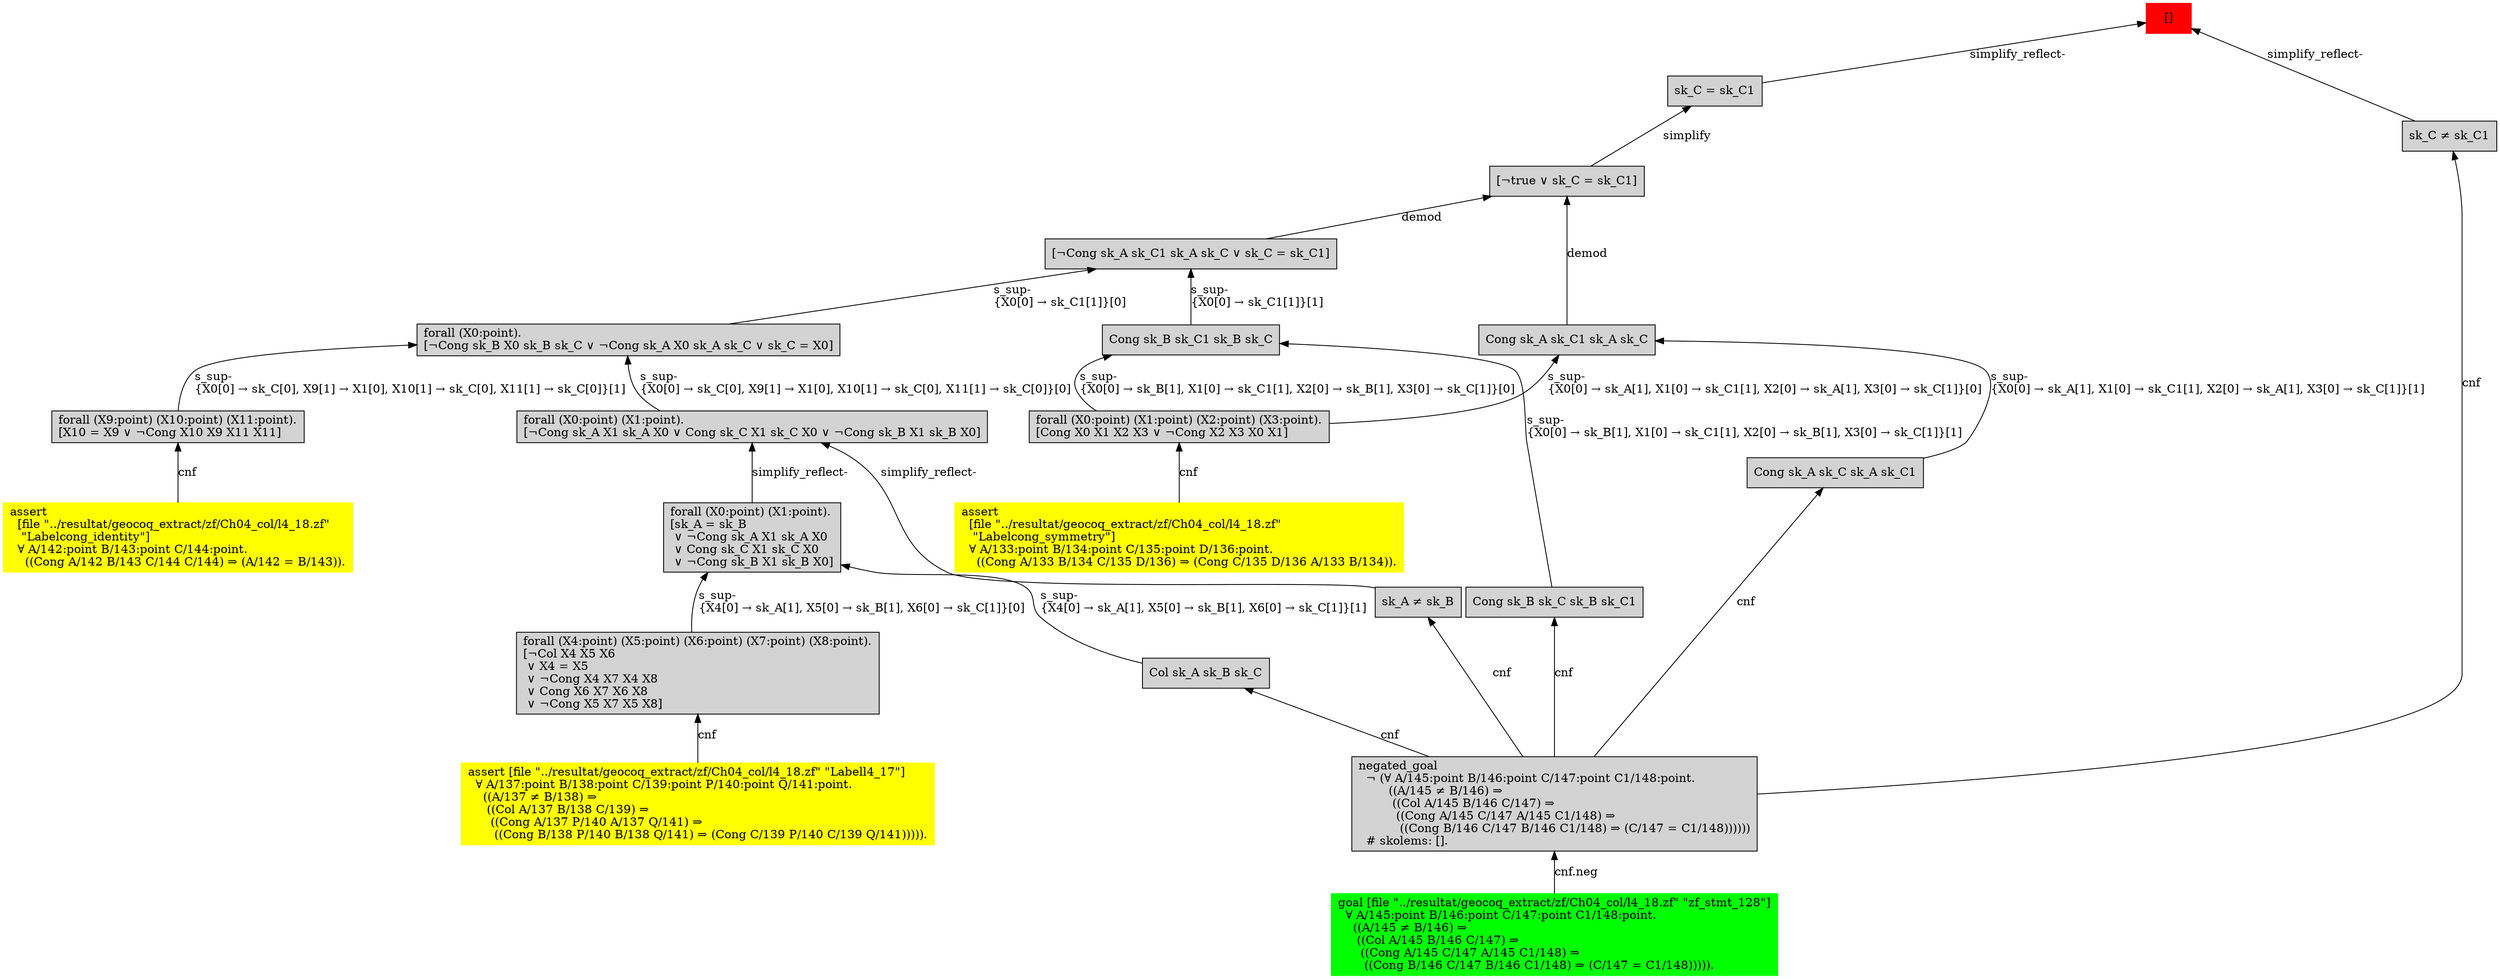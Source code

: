 digraph "unsat_graph" {
  vertex_0 [color=red, label="[]", shape=box, style=filled];
  vertex_0 -> vertex_1 [label="simplify_reflect-", dir="back"];
  vertex_1 [shape=box, label="sk_C ≠ sk_C1\l", style=filled];
  vertex_1 -> vertex_2 [label="cnf", dir="back"];
  vertex_2 [shape=box, label="negated_goal\l  ¬ (∀ A/145:point B/146:point C/147:point C1/148:point.\l        ((A/145 ≠ B/146) ⇒\l         ((Col A/145 B/146 C/147) ⇒\l          ((Cong A/145 C/147 A/145 C1/148) ⇒\l           ((Cong B/146 C/147 B/146 C1/148) ⇒ (C/147 = C1/148))))))\l  # skolems: [].\l", style=filled];
  vertex_2 -> vertex_3 [label="cnf.neg", dir="back"];
  vertex_3 [color=green, shape=box, label="goal [file \"../resultat/geocoq_extract/zf/Ch04_col/l4_18.zf\" \"zf_stmt_128\"]\l  ∀ A/145:point B/146:point C/147:point C1/148:point.\l    ((A/145 ≠ B/146) ⇒\l     ((Col A/145 B/146 C/147) ⇒\l      ((Cong A/145 C/147 A/145 C1/148) ⇒\l       ((Cong B/146 C/147 B/146 C1/148) ⇒ (C/147 = C1/148))))).\l", style=filled];
  vertex_0 -> vertex_4 [label="simplify_reflect-", dir="back"];
  vertex_4 [shape=box, label="sk_C = sk_C1\l", style=filled];
  vertex_4 -> vertex_5 [label="simplify", dir="back"];
  vertex_5 [shape=box, label="[¬true ∨ sk_C = sk_C1]\l", style=filled];
  vertex_5 -> vertex_6 [label="demod", dir="back"];
  vertex_6 [shape=box, label="Cong sk_A sk_C1 sk_A sk_C\l", style=filled];
  vertex_6 -> vertex_7 [label="s_sup-\l\{X0[0] → sk_A[1], X1[0] → sk_C1[1], X2[0] → sk_A[1], X3[0] → sk_C[1]\}[0]\l", dir="back"];
  vertex_7 [shape=box, label="forall (X0:point) (X1:point) (X2:point) (X3:point).\l[Cong X0 X1 X2 X3 ∨ ¬Cong X2 X3 X0 X1]\l", style=filled];
  vertex_7 -> vertex_8 [label="cnf", dir="back"];
  vertex_8 [color=yellow, shape=box, label="assert\l  [file \"../resultat/geocoq_extract/zf/Ch04_col/l4_18.zf\" \l   \"Labelcong_symmetry\"]\l  ∀ A/133:point B/134:point C/135:point D/136:point.\l    ((Cong A/133 B/134 C/135 D/136) ⇒ (Cong C/135 D/136 A/133 B/134)).\l", style=filled];
  vertex_6 -> vertex_9 [label="s_sup-\l\{X0[0] → sk_A[1], X1[0] → sk_C1[1], X2[0] → sk_A[1], X3[0] → sk_C[1]\}[1]\l", dir="back"];
  vertex_9 [shape=box, label="Cong sk_A sk_C sk_A sk_C1\l", style=filled];
  vertex_9 -> vertex_2 [label="cnf", dir="back"];
  vertex_5 -> vertex_10 [label="demod", dir="back"];
  vertex_10 [shape=box, label="[¬Cong sk_A sk_C1 sk_A sk_C ∨ sk_C = sk_C1]\l", style=filled];
  vertex_10 -> vertex_11 [label="s_sup-\l\{X0[0] → sk_C1[1]\}[0]\l", dir="back"];
  vertex_11 [shape=box, label="forall (X0:point).\l[¬Cong sk_B X0 sk_B sk_C ∨ ¬Cong sk_A X0 sk_A sk_C ∨ sk_C = X0]\l", style=filled];
  vertex_11 -> vertex_12 [label="s_sup-\l\{X0[0] → sk_C[0], X9[1] → X1[0], X10[1] → sk_C[0], X11[1] → sk_C[0]\}[1]\l", dir="back"];
  vertex_12 [shape=box, label="forall (X9:point) (X10:point) (X11:point).\l[X10 = X9 ∨ ¬Cong X10 X9 X11 X11]\l", style=filled];
  vertex_12 -> vertex_13 [label="cnf", dir="back"];
  vertex_13 [color=yellow, shape=box, label="assert\l  [file \"../resultat/geocoq_extract/zf/Ch04_col/l4_18.zf\" \l   \"Labelcong_identity\"]\l  ∀ A/142:point B/143:point C/144:point.\l    ((Cong A/142 B/143 C/144 C/144) ⇒ (A/142 = B/143)).\l", style=filled];
  vertex_11 -> vertex_14 [label="s_sup-\l\{X0[0] → sk_C[0], X9[1] → X1[0], X10[1] → sk_C[0], X11[1] → sk_C[0]\}[0]\l", dir="back"];
  vertex_14 [shape=box, label="forall (X0:point) (X1:point).\l[¬Cong sk_A X1 sk_A X0 ∨ Cong sk_C X1 sk_C X0 ∨ ¬Cong sk_B X1 sk_B X0]\l", style=filled];
  vertex_14 -> vertex_15 [label="simplify_reflect-", dir="back"];
  vertex_15 [shape=box, label="sk_A ≠ sk_B\l", style=filled];
  vertex_15 -> vertex_2 [label="cnf", dir="back"];
  vertex_14 -> vertex_16 [label="simplify_reflect-", dir="back"];
  vertex_16 [shape=box, label="forall (X0:point) (X1:point).\l[sk_A = sk_B\l ∨ ¬Cong sk_A X1 sk_A X0\l ∨ Cong sk_C X1 sk_C X0\l ∨ ¬Cong sk_B X1 sk_B X0]\l", style=filled];
  vertex_16 -> vertex_17 [label="s_sup-\l\{X4[0] → sk_A[1], X5[0] → sk_B[1], X6[0] → sk_C[1]\}[0]\l", dir="back"];
  vertex_17 [shape=box, label="forall (X4:point) (X5:point) (X6:point) (X7:point) (X8:point).\l[¬Col X4 X5 X6\l ∨ X4 = X5\l ∨ ¬Cong X4 X7 X4 X8\l ∨ Cong X6 X7 X6 X8\l ∨ ¬Cong X5 X7 X5 X8]\l", style=filled];
  vertex_17 -> vertex_18 [label="cnf", dir="back"];
  vertex_18 [color=yellow, shape=box, label="assert [file \"../resultat/geocoq_extract/zf/Ch04_col/l4_18.zf\" \"Labell4_17\"]\l  ∀ A/137:point B/138:point C/139:point P/140:point Q/141:point.\l    ((A/137 ≠ B/138) ⇒\l     ((Col A/137 B/138 C/139) ⇒\l      ((Cong A/137 P/140 A/137 Q/141) ⇒\l       ((Cong B/138 P/140 B/138 Q/141) ⇒ (Cong C/139 P/140 C/139 Q/141))))).\l", style=filled];
  vertex_16 -> vertex_19 [label="s_sup-\l\{X4[0] → sk_A[1], X5[0] → sk_B[1], X6[0] → sk_C[1]\}[1]\l", dir="back"];
  vertex_19 [shape=box, label="Col sk_A sk_B sk_C\l", style=filled];
  vertex_19 -> vertex_2 [label="cnf", dir="back"];
  vertex_10 -> vertex_20 [label="s_sup-\l\{X0[0] → sk_C1[1]\}[1]\l", dir="back"];
  vertex_20 [shape=box, label="Cong sk_B sk_C1 sk_B sk_C\l", style=filled];
  vertex_20 -> vertex_7 [label="s_sup-\l\{X0[0] → sk_B[1], X1[0] → sk_C1[1], X2[0] → sk_B[1], X3[0] → sk_C[1]\}[0]\l", dir="back"];
  vertex_20 -> vertex_21 [label="s_sup-\l\{X0[0] → sk_B[1], X1[0] → sk_C1[1], X2[0] → sk_B[1], X3[0] → sk_C[1]\}[1]\l", dir="back"];
  vertex_21 [shape=box, label="Cong sk_B sk_C sk_B sk_C1\l", style=filled];
  vertex_21 -> vertex_2 [label="cnf", dir="back"];
  }


